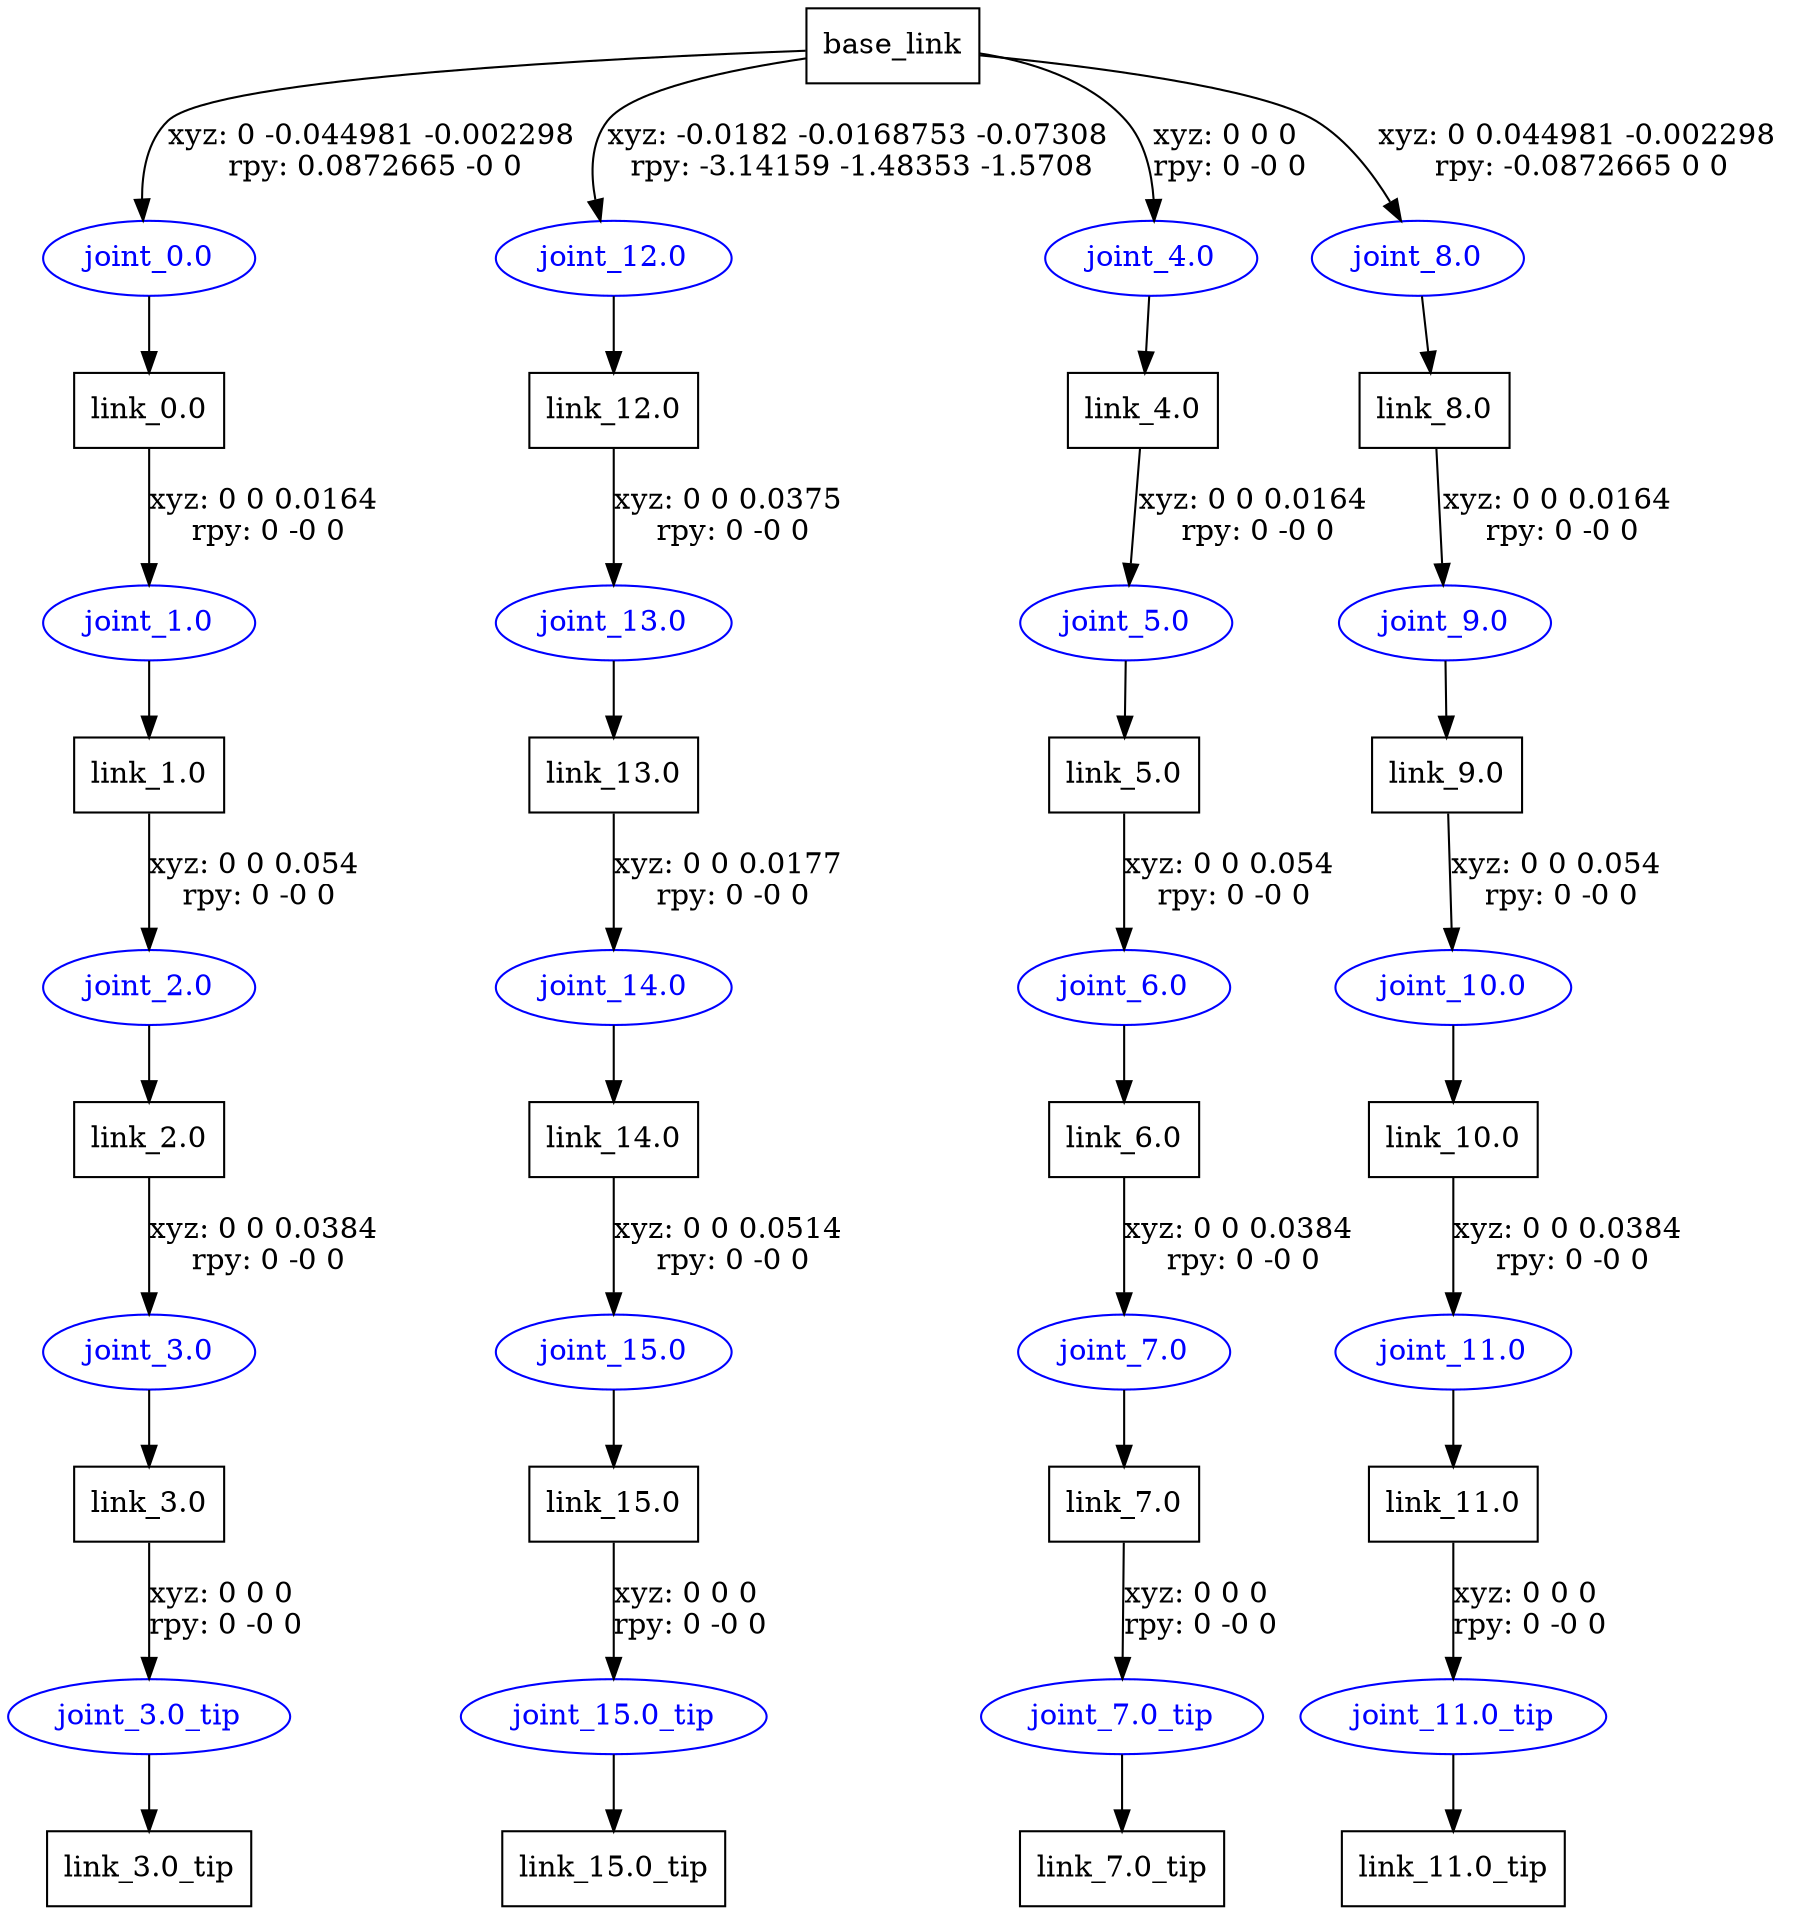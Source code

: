 digraph G {
node [shape=box];
"base_link" [label="base_link"];
"link_0.0" [label="link_0.0"];
"link_1.0" [label="link_1.0"];
"link_2.0" [label="link_2.0"];
"link_3.0" [label="link_3.0"];
"link_3.0_tip" [label="link_3.0_tip"];
"link_12.0" [label="link_12.0"];
"link_13.0" [label="link_13.0"];
"link_14.0" [label="link_14.0"];
"link_15.0" [label="link_15.0"];
"link_15.0_tip" [label="link_15.0_tip"];
"link_4.0" [label="link_4.0"];
"link_5.0" [label="link_5.0"];
"link_6.0" [label="link_6.0"];
"link_7.0" [label="link_7.0"];
"link_7.0_tip" [label="link_7.0_tip"];
"link_8.0" [label="link_8.0"];
"link_9.0" [label="link_9.0"];
"link_10.0" [label="link_10.0"];
"link_11.0" [label="link_11.0"];
"link_11.0_tip" [label="link_11.0_tip"];
node [shape=ellipse, color=blue, fontcolor=blue];
"base_link" -> "joint_0.0" [label="xyz: 0 -0.044981 -0.002298 \nrpy: 0.0872665 -0 0"]
"joint_0.0" -> "link_0.0"
"link_0.0" -> "joint_1.0" [label="xyz: 0 0 0.0164 \nrpy: 0 -0 0"]
"joint_1.0" -> "link_1.0"
"link_1.0" -> "joint_2.0" [label="xyz: 0 0 0.054 \nrpy: 0 -0 0"]
"joint_2.0" -> "link_2.0"
"link_2.0" -> "joint_3.0" [label="xyz: 0 0 0.0384 \nrpy: 0 -0 0"]
"joint_3.0" -> "link_3.0"
"link_3.0" -> "joint_3.0_tip" [label="xyz: 0 0 0 \nrpy: 0 -0 0"]
"joint_3.0_tip" -> "link_3.0_tip"
"base_link" -> "joint_12.0" [label="xyz: -0.0182 -0.0168753 -0.07308 \nrpy: -3.14159 -1.48353 -1.5708"]
"joint_12.0" -> "link_12.0"
"link_12.0" -> "joint_13.0" [label="xyz: 0 0 0.0375 \nrpy: 0 -0 0"]
"joint_13.0" -> "link_13.0"
"link_13.0" -> "joint_14.0" [label="xyz: 0 0 0.0177 \nrpy: 0 -0 0"]
"joint_14.0" -> "link_14.0"
"link_14.0" -> "joint_15.0" [label="xyz: 0 0 0.0514 \nrpy: 0 -0 0"]
"joint_15.0" -> "link_15.0"
"link_15.0" -> "joint_15.0_tip" [label="xyz: 0 0 0 \nrpy: 0 -0 0"]
"joint_15.0_tip" -> "link_15.0_tip"
"base_link" -> "joint_4.0" [label="xyz: 0 0 0 \nrpy: 0 -0 0"]
"joint_4.0" -> "link_4.0"
"link_4.0" -> "joint_5.0" [label="xyz: 0 0 0.0164 \nrpy: 0 -0 0"]
"joint_5.0" -> "link_5.0"
"link_5.0" -> "joint_6.0" [label="xyz: 0 0 0.054 \nrpy: 0 -0 0"]
"joint_6.0" -> "link_6.0"
"link_6.0" -> "joint_7.0" [label="xyz: 0 0 0.0384 \nrpy: 0 -0 0"]
"joint_7.0" -> "link_7.0"
"link_7.0" -> "joint_7.0_tip" [label="xyz: 0 0 0 \nrpy: 0 -0 0"]
"joint_7.0_tip" -> "link_7.0_tip"
"base_link" -> "joint_8.0" [label="xyz: 0 0.044981 -0.002298 \nrpy: -0.0872665 0 0"]
"joint_8.0" -> "link_8.0"
"link_8.0" -> "joint_9.0" [label="xyz: 0 0 0.0164 \nrpy: 0 -0 0"]
"joint_9.0" -> "link_9.0"
"link_9.0" -> "joint_10.0" [label="xyz: 0 0 0.054 \nrpy: 0 -0 0"]
"joint_10.0" -> "link_10.0"
"link_10.0" -> "joint_11.0" [label="xyz: 0 0 0.0384 \nrpy: 0 -0 0"]
"joint_11.0" -> "link_11.0"
"link_11.0" -> "joint_11.0_tip" [label="xyz: 0 0 0 \nrpy: 0 -0 0"]
"joint_11.0_tip" -> "link_11.0_tip"
}
